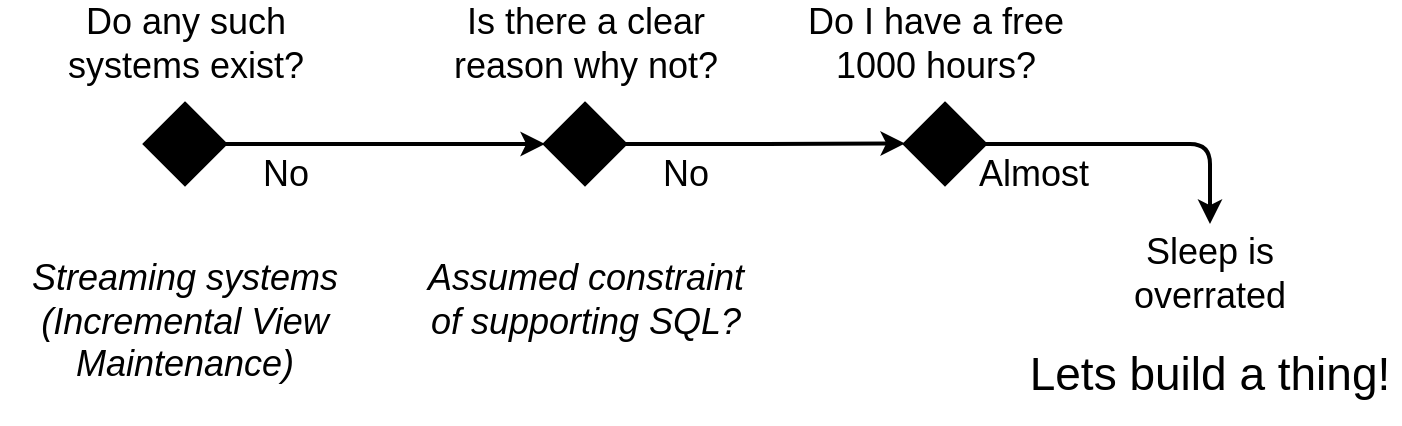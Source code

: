 <mxfile version="20.3.0" type="device"><diagram id="0pOHqCPktYHM2LugLb9i" name="Page-1"><mxGraphModel dx="918" dy="774" grid="1" gridSize="10" guides="1" tooltips="1" connect="1" arrows="1" fold="1" page="1" pageScale="1" pageWidth="827" pageHeight="1169" math="0" shadow="0"><root><mxCell id="0"/><mxCell id="1" parent="0"/><mxCell id="FLF4qT4vKepSyG4RPoJo-4" style="edgeStyle=orthogonalEdgeStyle;rounded=0;orthogonalLoop=1;jettySize=auto;html=1;exitX=1;exitY=0.5;exitDx=0;exitDy=0;exitPerimeter=0;entryX=0;entryY=0.5;entryDx=0;entryDy=0;entryPerimeter=0;strokeWidth=2;strokeColor=#000000;" edge="1" parent="1" source="FLF4qT4vKepSyG4RPoJo-1" target="FLF4qT4vKepSyG4RPoJo-3"><mxGeometry relative="1" as="geometry"/></mxCell><mxCell id="FLF4qT4vKepSyG4RPoJo-1" value="" style="strokeWidth=2;html=1;shape=mxgraph.flowchart.decision;whiteSpace=wrap;fillColor=#000000;strokeColor=#000000;" vertex="1" parent="1"><mxGeometry x="82.5" y="70" width="40" height="40" as="geometry"/></mxCell><mxCell id="FLF4qT4vKepSyG4RPoJo-9" style="edgeStyle=orthogonalEdgeStyle;rounded=0;orthogonalLoop=1;jettySize=auto;html=1;exitX=1;exitY=0.5;exitDx=0;exitDy=0;exitPerimeter=0;fontSize=18;strokeWidth=2;strokeColor=#000000;" edge="1" parent="1" source="FLF4qT4vKepSyG4RPoJo-3"><mxGeometry relative="1" as="geometry"><mxPoint x="462.5" y="89.69" as="targetPoint"/></mxGeometry></mxCell><mxCell id="FLF4qT4vKepSyG4RPoJo-3" value="" style="strokeWidth=2;html=1;shape=mxgraph.flowchart.decision;whiteSpace=wrap;fillColor=#000000;strokeColor=#000000;" vertex="1" parent="1"><mxGeometry x="282.5" y="70" width="40" height="40" as="geometry"/></mxCell><mxCell id="FLF4qT4vKepSyG4RPoJo-7" value="Do any such systems exist?" style="text;html=1;strokeColor=none;fillColor=none;align=center;verticalAlign=middle;whiteSpace=wrap;rounded=0;fontSize=18;" vertex="1" parent="1"><mxGeometry x="27.5" y="20" width="150" height="40" as="geometry"/></mxCell><mxCell id="FLF4qT4vKepSyG4RPoJo-8" value="Is there a clear reason why not?" style="text;html=1;strokeColor=none;fillColor=none;align=center;verticalAlign=middle;whiteSpace=wrap;rounded=0;fontSize=18;" vertex="1" parent="1"><mxGeometry x="227.5" y="20" width="150" height="40" as="geometry"/></mxCell><mxCell id="FLF4qT4vKepSyG4RPoJo-10" value="Streaming systems (Incremental View Maintenance)" style="text;html=1;strokeColor=none;fillColor=none;align=center;verticalAlign=top;whiteSpace=wrap;rounded=0;fontSize=18;fontStyle=2" vertex="1" parent="1"><mxGeometry x="10" y="140" width="185" height="80" as="geometry"/></mxCell><mxCell id="FLF4qT4vKepSyG4RPoJo-11" value="Assumed constraint of supporting SQL?" style="text;html=1;strokeColor=none;fillColor=none;align=center;verticalAlign=top;whiteSpace=wrap;rounded=0;fontSize=18;fontStyle=2" vertex="1" parent="1"><mxGeometry x="217.5" y="140" width="170" height="70" as="geometry"/></mxCell><mxCell id="FLF4qT4vKepSyG4RPoJo-14" style="edgeStyle=orthogonalEdgeStyle;rounded=1;orthogonalLoop=1;jettySize=auto;html=1;exitX=1;exitY=0.5;exitDx=0;exitDy=0;exitPerimeter=0;strokeWidth=2;fontSize=18;entryX=0.5;entryY=0;entryDx=0;entryDy=0;strokeColor=#000000;" edge="1" parent="1" source="FLF4qT4vKepSyG4RPoJo-12" target="FLF4qT4vKepSyG4RPoJo-15"><mxGeometry relative="1" as="geometry"><mxPoint x="572.5" y="180.0" as="targetPoint"/></mxGeometry></mxCell><mxCell id="FLF4qT4vKepSyG4RPoJo-12" value="" style="strokeWidth=2;html=1;shape=mxgraph.flowchart.decision;whiteSpace=wrap;fillColor=#000000;strokeColor=#000000;" vertex="1" parent="1"><mxGeometry x="462.5" y="70" width="40" height="40" as="geometry"/></mxCell><mxCell id="FLF4qT4vKepSyG4RPoJo-13" value="Do I have a free 1000 hours?" style="text;html=1;strokeColor=none;fillColor=none;align=center;verticalAlign=middle;whiteSpace=wrap;rounded=0;fontSize=18;" vertex="1" parent="1"><mxGeometry x="402.5" y="20" width="150" height="40" as="geometry"/></mxCell><mxCell id="FLF4qT4vKepSyG4RPoJo-15" value="Sleep is overrated" style="text;html=1;strokeColor=none;fillColor=none;align=center;verticalAlign=middle;whiteSpace=wrap;rounded=0;fontSize=18;" vertex="1" parent="1"><mxGeometry x="550" y="130" width="130" height="50" as="geometry"/></mxCell><mxCell id="FLF4qT4vKepSyG4RPoJo-16" value="Lets build a thing!" style="text;html=1;strokeColor=none;fillColor=none;align=center;verticalAlign=middle;whiteSpace=wrap;rounded=0;fontSize=23;" vertex="1" parent="1"><mxGeometry x="520" y="180" width="190" height="50" as="geometry"/></mxCell><mxCell id="FLF4qT4vKepSyG4RPoJo-17" value="No" style="text;html=1;strokeColor=none;fillColor=none;align=center;verticalAlign=middle;whiteSpace=wrap;rounded=0;fontSize=18;" vertex="1" parent="1"><mxGeometry x="122.5" y="90" width="60" height="30" as="geometry"/></mxCell><mxCell id="FLF4qT4vKepSyG4RPoJo-18" value="No" style="text;html=1;strokeColor=none;fillColor=none;align=center;verticalAlign=middle;whiteSpace=wrap;rounded=0;fontSize=18;" vertex="1" parent="1"><mxGeometry x="322.5" y="90" width="60" height="30" as="geometry"/></mxCell><mxCell id="FLF4qT4vKepSyG4RPoJo-19" value="Almost" style="text;html=1;strokeColor=none;fillColor=none;align=center;verticalAlign=middle;whiteSpace=wrap;rounded=0;fontSize=18;" vertex="1" parent="1"><mxGeometry x="492.5" y="90" width="67.5" height="30" as="geometry"/></mxCell></root></mxGraphModel></diagram></mxfile>